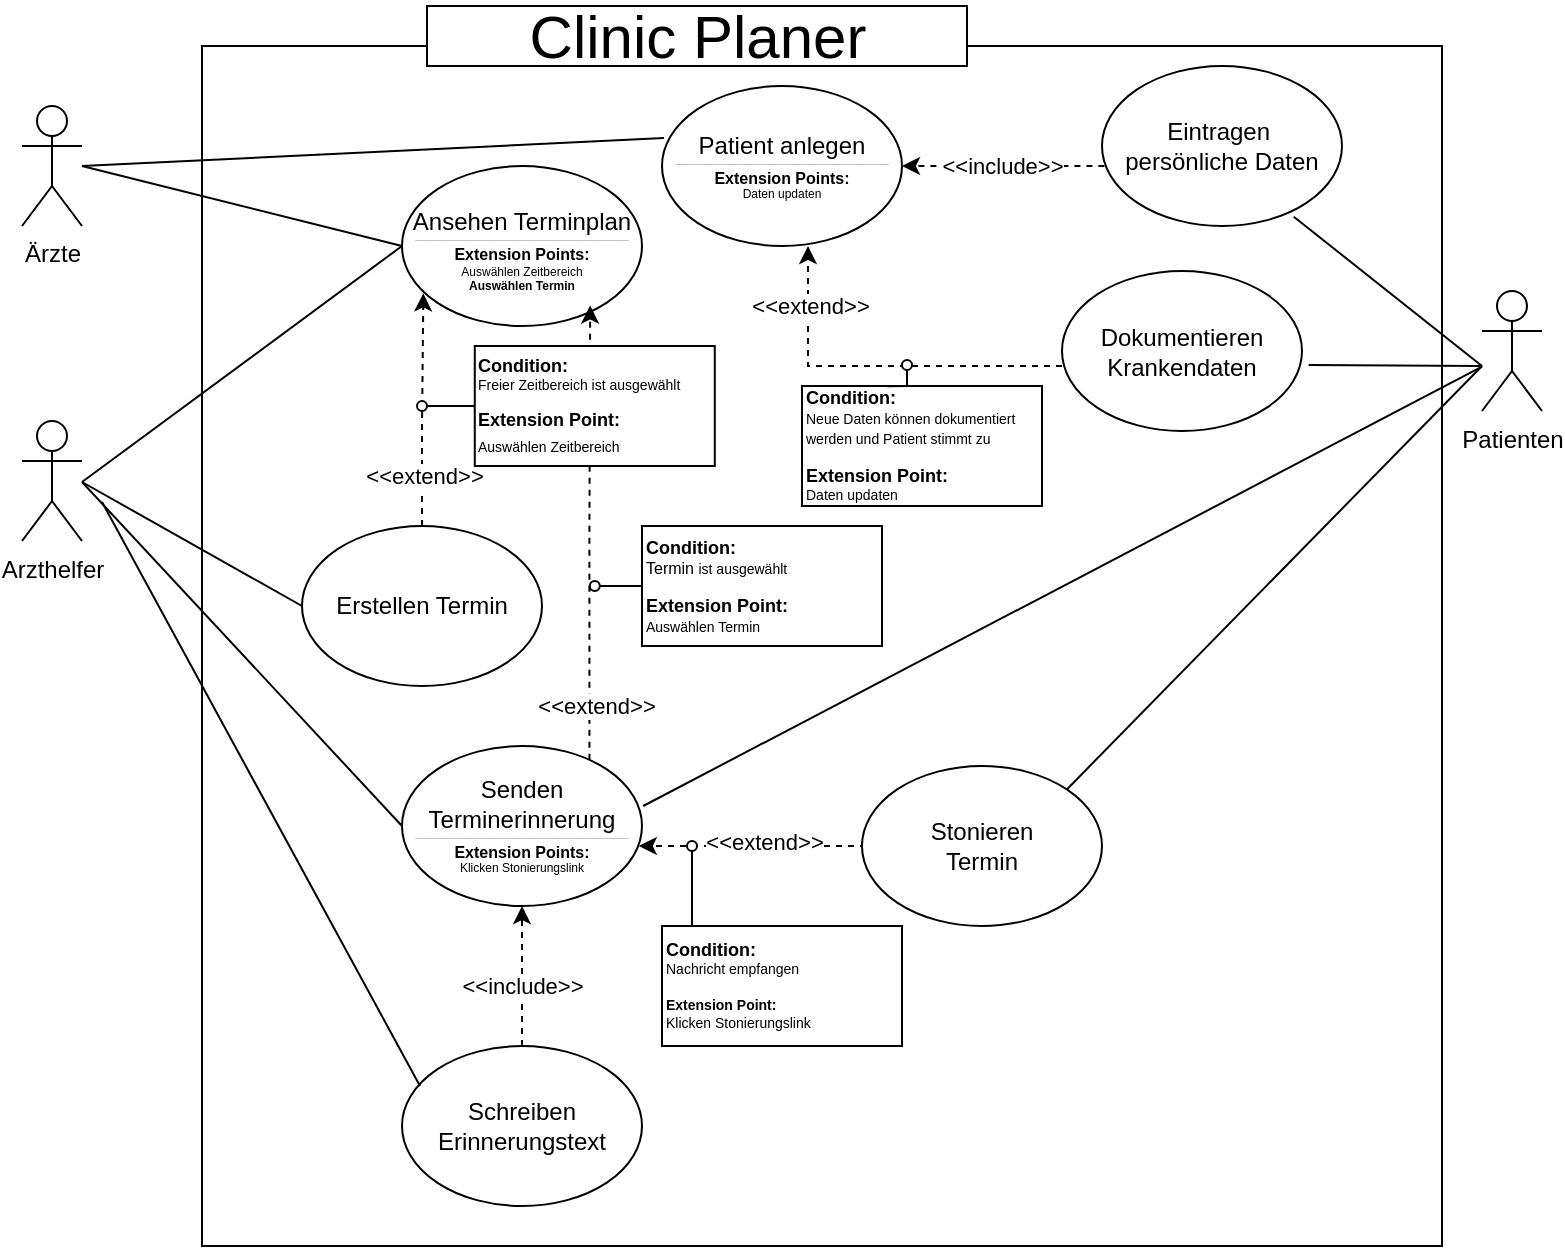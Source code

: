 <mxfile version="24.8.4">
  <diagram name="Seite-1" id="oarf-QwLsEqyTWUgvFz2">
    <mxGraphModel dx="2607" dy="1391" grid="1" gridSize="10" guides="1" tooltips="1" connect="1" arrows="1" fold="1" page="1" pageScale="1" pageWidth="827" pageHeight="1169" math="0" shadow="0">
      <root>
        <mxCell id="0" />
        <mxCell id="1" parent="0" />
        <mxCell id="82919RTnzpBTn2m8C5ln-11" value="" style="whiteSpace=wrap;html=1;aspect=2/1;imageAspect=0;fixedWidth=0;perimeter=none;resizeHeight=1;resizeWidth=1;movable=1;resizable=1;rotatable=1;deletable=1;editable=1;locked=0;connectable=1;" parent="1" vertex="1">
          <mxGeometry x="130" y="60" width="620" height="600" as="geometry" />
        </mxCell>
        <mxCell id="82919RTnzpBTn2m8C5ln-2" value="Ärzte" style="shape=umlActor;verticalLabelPosition=bottom;verticalAlign=top;html=1;outlineConnect=0;" parent="1" vertex="1">
          <mxGeometry x="40" y="90" width="30" height="60" as="geometry" />
        </mxCell>
        <mxCell id="-IJytWxuNdHcyxSEp-0i-5" value="Arzthelfer" style="shape=umlActor;verticalLabelPosition=bottom;verticalAlign=top;html=1;outlineConnect=0;" vertex="1" parent="1">
          <mxGeometry x="40" y="247.5" width="30" height="60" as="geometry" />
        </mxCell>
        <mxCell id="-IJytWxuNdHcyxSEp-0i-6" value="&lt;div style=&quot;line-height: 120%; padding-top: 4px;&quot;&gt;Ansehen Terminplan&lt;/div&gt;&lt;div style=&quot;font-size: 2px;&quot;&gt;________________________________________________________________________________________________&lt;/div&gt;&lt;div style=&quot;font-size: 2px;&quot;&gt;&lt;br&gt;&lt;/div&gt;&lt;div style=&quot;font-size: 6px;&quot;&gt;&lt;b&gt;&lt;font style=&quot;font-size: 8px;&quot;&gt;Extension Points:&lt;/font&gt;&lt;/b&gt;&lt;/div&gt;&lt;div style=&quot;font-size: 6px;&quot;&gt;Auswählen Zeitbereich&lt;/div&gt;&lt;div style=&quot;font-size: 6px;&quot;&gt;&lt;b&gt;Auswählen Termin&lt;br&gt;&lt;/b&gt;&lt;/div&gt;" style="ellipse;whiteSpace=wrap;html=1;" vertex="1" parent="1">
          <mxGeometry x="230" y="120" width="120" height="80" as="geometry" />
        </mxCell>
        <mxCell id="-IJytWxuNdHcyxSEp-0i-15" value="" style="endArrow=none;html=1;rounded=0;exitX=0;exitY=0.5;exitDx=0;exitDy=0;" edge="1" parent="1" source="-IJytWxuNdHcyxSEp-0i-6">
          <mxGeometry width="50" height="50" relative="1" as="geometry">
            <mxPoint x="280" y="110" as="sourcePoint" />
            <mxPoint x="70" y="120" as="targetPoint" />
          </mxGeometry>
        </mxCell>
        <mxCell id="-IJytWxuNdHcyxSEp-0i-16" value="" style="endArrow=none;html=1;rounded=0;entryX=0;entryY=0.5;entryDx=0;entryDy=0;" edge="1" parent="1" target="-IJytWxuNdHcyxSEp-0i-6">
          <mxGeometry width="50" height="50" relative="1" as="geometry">
            <mxPoint x="70" y="278" as="sourcePoint" />
            <mxPoint x="330" y="190" as="targetPoint" />
          </mxGeometry>
        </mxCell>
        <mxCell id="-IJytWxuNdHcyxSEp-0i-17" value="Erstellen Termin" style="ellipse;whiteSpace=wrap;html=1;" vertex="1" parent="1">
          <mxGeometry x="180" y="300" width="120" height="80" as="geometry" />
        </mxCell>
        <mxCell id="-IJytWxuNdHcyxSEp-0i-21" value="" style="endArrow=none;html=1;rounded=0;entryX=0;entryY=0.5;entryDx=0;entryDy=0;" edge="1" parent="1" target="-IJytWxuNdHcyxSEp-0i-17">
          <mxGeometry width="50" height="50" relative="1" as="geometry">
            <mxPoint x="70" y="278" as="sourcePoint" />
            <mxPoint x="330" y="190" as="targetPoint" />
          </mxGeometry>
        </mxCell>
        <mxCell id="-IJytWxuNdHcyxSEp-0i-22" style="edgeStyle=orthogonalEdgeStyle;rounded=0;orthogonalLoop=1;jettySize=auto;html=1;entryX=0.089;entryY=0.796;entryDx=0;entryDy=0;entryPerimeter=0;dashed=1;" edge="1" parent="1" source="-IJytWxuNdHcyxSEp-0i-17" target="-IJytWxuNdHcyxSEp-0i-6">
          <mxGeometry relative="1" as="geometry">
            <Array as="points" />
          </mxGeometry>
        </mxCell>
        <mxCell id="-IJytWxuNdHcyxSEp-0i-38" value="&amp;lt;&amp;lt;extend&amp;gt;&amp;gt;" style="edgeLabel;html=1;align=center;verticalAlign=middle;resizable=0;points=[];" vertex="1" connectable="0" parent="-IJytWxuNdHcyxSEp-0i-22">
          <mxGeometry x="-0.566" y="-1" relative="1" as="geometry">
            <mxPoint as="offset" />
          </mxGeometry>
        </mxCell>
        <mxCell id="-IJytWxuNdHcyxSEp-0i-31" value="" style="endArrow=none;html=1;rounded=0;" edge="1" parent="1" source="-IJytWxuNdHcyxSEp-0i-26" target="-IJytWxuNdHcyxSEp-0i-30">
          <mxGeometry width="50" height="50" relative="1" as="geometry">
            <mxPoint x="330" y="250" as="sourcePoint" />
            <mxPoint x="290" y="250" as="targetPoint" />
          </mxGeometry>
        </mxCell>
        <mxCell id="-IJytWxuNdHcyxSEp-0i-32" value="&lt;div&gt;&lt;div&gt;Senden Terminerinnerung&lt;/div&gt;&lt;div&gt;&lt;div style=&quot;font-size: 2px;&quot;&gt;________________________________________________________________________________________________&lt;/div&gt;&lt;div style=&quot;font-size: 2px;&quot;&gt;&lt;br&gt;&lt;/div&gt;&lt;div style=&quot;font-size: 6px;&quot;&gt;&lt;b&gt;&lt;font style=&quot;font-size: 8px;&quot;&gt;Extension Points:&lt;/font&gt;&lt;/b&gt;&lt;/div&gt;&lt;div style=&quot;font-size: 6px;&quot;&gt;&lt;font style=&quot;font-size: 6px;&quot;&gt;Klicken Stonierungslink&lt;/font&gt;&lt;/div&gt;&lt;/div&gt;&lt;/div&gt;" style="ellipse;whiteSpace=wrap;html=1;" vertex="1" parent="1">
          <mxGeometry x="230" y="410" width="120" height="80" as="geometry" />
        </mxCell>
        <mxCell id="-IJytWxuNdHcyxSEp-0i-33" value="" style="endArrow=none;html=1;rounded=0;exitX=0;exitY=0.5;exitDx=0;exitDy=0;" edge="1" parent="1" source="-IJytWxuNdHcyxSEp-0i-32">
          <mxGeometry width="50" height="50" relative="1" as="geometry">
            <mxPoint x="330" y="360" as="sourcePoint" />
            <mxPoint x="70" y="278" as="targetPoint" />
          </mxGeometry>
        </mxCell>
        <mxCell id="-IJytWxuNdHcyxSEp-0i-30" value="" style="ellipse;whiteSpace=wrap;html=1;aspect=fixed;" vertex="1" parent="1">
          <mxGeometry x="237.5" y="237.5" width="5" height="5" as="geometry" />
        </mxCell>
        <mxCell id="-IJytWxuNdHcyxSEp-0i-36" value="" style="endArrow=none;html=1;rounded=0;" edge="1" parent="1" target="-IJytWxuNdHcyxSEp-0i-26">
          <mxGeometry width="50" height="50" relative="1" as="geometry">
            <mxPoint x="330" y="250" as="sourcePoint" />
            <mxPoint x="243" y="250" as="targetPoint" />
          </mxGeometry>
        </mxCell>
        <mxCell id="-IJytWxuNdHcyxSEp-0i-39" style="edgeStyle=orthogonalEdgeStyle;rounded=0;orthogonalLoop=1;jettySize=auto;html=1;entryX=0.784;entryY=0.872;entryDx=0;entryDy=0;entryPerimeter=0;dashed=1;exitX=0.781;exitY=0.086;exitDx=0;exitDy=0;exitPerimeter=0;" edge="1" parent="1" source="-IJytWxuNdHcyxSEp-0i-32" target="-IJytWxuNdHcyxSEp-0i-6">
          <mxGeometry relative="1" as="geometry">
            <mxPoint x="325" y="421" as="sourcePoint" />
            <mxPoint x="328.75" y="194.0" as="targetPoint" />
            <Array as="points">
              <mxPoint x="324" y="305" />
              <mxPoint x="324" y="305" />
            </Array>
          </mxGeometry>
        </mxCell>
        <mxCell id="-IJytWxuNdHcyxSEp-0i-97" value="&amp;lt;&amp;lt;extend&amp;gt;&amp;gt;" style="edgeLabel;html=1;align=center;verticalAlign=middle;resizable=0;points=[];" vertex="1" connectable="0" parent="-IJytWxuNdHcyxSEp-0i-39">
          <mxGeometry x="-0.48" relative="1" as="geometry">
            <mxPoint x="3" y="32" as="offset" />
          </mxGeometry>
        </mxCell>
        <mxCell id="-IJytWxuNdHcyxSEp-0i-26" value="&lt;div align=&quot;left&quot; style=&quot;font-size: 8px;&quot;&gt;&lt;font style=&quot;font-size: 9px;&quot;&gt;&lt;b&gt;Condition: &lt;br&gt;&lt;/b&gt;&lt;/font&gt;&lt;/div&gt;&lt;div align=&quot;left&quot; style=&quot;font-size: 7px;&quot;&gt;&lt;font style=&quot;font-size: 7px;&quot;&gt;Freier Zeitbereich ist ausgewählt&lt;/font&gt;&lt;/div&gt;&lt;div align=&quot;left&quot; style=&quot;font-size: 7px;&quot;&gt;&lt;font style=&quot;font-size: 7px;&quot;&gt;&lt;br&gt;&lt;/font&gt;&lt;/div&gt;&lt;div align=&quot;left&quot; style=&quot;font-size: 8px;&quot;&gt;&lt;font style=&quot;font-size: 9px;&quot;&gt;&lt;b&gt;Extension Point:&lt;/b&gt;&lt;/font&gt;&lt;/div&gt;&lt;div align=&quot;left&quot; style=&quot;font-size: 11px;&quot;&gt;&lt;font style=&quot;font-size: 7px;&quot;&gt;Auswählen Zeitbereich&lt;/font&gt;&lt;/div&gt;" style="rounded=0;whiteSpace=wrap;html=1;align=left;" vertex="1" parent="1">
          <mxGeometry x="266.39" y="210" width="120" height="60" as="geometry" />
        </mxCell>
        <mxCell id="-IJytWxuNdHcyxSEp-0i-44" value="" style="endArrow=none;html=1;rounded=0;exitX=0;exitY=0.5;exitDx=0;exitDy=0;" edge="1" parent="1" target="-IJytWxuNdHcyxSEp-0i-45" source="-IJytWxuNdHcyxSEp-0i-41">
          <mxGeometry width="50" height="50" relative="1" as="geometry">
            <mxPoint x="276" y="250" as="sourcePoint" />
            <mxPoint x="300" y="260" as="targetPoint" />
          </mxGeometry>
        </mxCell>
        <mxCell id="-IJytWxuNdHcyxSEp-0i-45" value="" style="ellipse;whiteSpace=wrap;html=1;aspect=fixed;" vertex="1" parent="1">
          <mxGeometry x="323.89" y="327.5" width="5" height="5" as="geometry" />
        </mxCell>
        <mxCell id="-IJytWxuNdHcyxSEp-0i-50" value="&lt;div&gt;Patienten&lt;/div&gt;" style="shape=umlActor;verticalLabelPosition=bottom;verticalAlign=top;html=1;outlineConnect=0;" vertex="1" parent="1">
          <mxGeometry x="770" y="182.5" width="30" height="60" as="geometry" />
        </mxCell>
        <mxCell id="-IJytWxuNdHcyxSEp-0i-51" style="edgeStyle=orthogonalEdgeStyle;rounded=0;orthogonalLoop=1;jettySize=auto;html=1;dashed=1;exitX=0.5;exitY=0;exitDx=0;exitDy=0;" edge="1" parent="1" source="-IJytWxuNdHcyxSEp-0i-61">
          <mxGeometry relative="1" as="geometry">
            <mxPoint x="290" y="560" as="sourcePoint" />
            <mxPoint x="290" y="490" as="targetPoint" />
            <Array as="points" />
          </mxGeometry>
        </mxCell>
        <mxCell id="-IJytWxuNdHcyxSEp-0i-63" value="&amp;lt;&amp;lt;include&amp;gt;&amp;gt;" style="edgeLabel;html=1;align=center;verticalAlign=middle;resizable=0;points=[];" vertex="1" connectable="0" parent="-IJytWxuNdHcyxSEp-0i-51">
          <mxGeometry x="-0.646" relative="1" as="geometry">
            <mxPoint y="-18" as="offset" />
          </mxGeometry>
        </mxCell>
        <mxCell id="-IJytWxuNdHcyxSEp-0i-61" value="Schreiben&lt;div&gt;Erinnerungstext&lt;/div&gt;" style="ellipse;whiteSpace=wrap;html=1;" vertex="1" parent="1">
          <mxGeometry x="230" y="560" width="120" height="80" as="geometry" />
        </mxCell>
        <mxCell id="-IJytWxuNdHcyxSEp-0i-65" value="" style="endArrow=none;html=1;rounded=0;exitX=1.005;exitY=0.375;exitDx=0;exitDy=0;exitPerimeter=0;" edge="1" parent="1" source="-IJytWxuNdHcyxSEp-0i-32" target="-IJytWxuNdHcyxSEp-0i-50">
          <mxGeometry width="50" height="50" relative="1" as="geometry">
            <mxPoint x="420" y="360" as="sourcePoint" />
            <mxPoint x="470" y="310" as="targetPoint" />
          </mxGeometry>
        </mxCell>
        <mxCell id="-IJytWxuNdHcyxSEp-0i-41" value="&lt;div align=&quot;left&quot; style=&quot;font-size: 8px;&quot;&gt;&lt;font style=&quot;font-size: 9px;&quot;&gt;&lt;b&gt;Condition:&amp;nbsp; &lt;br&gt;&lt;/b&gt;&lt;/font&gt;&lt;/div&gt;&lt;div align=&quot;left&quot; style=&quot;font-size: 8px;&quot;&gt;Termin &lt;font style=&quot;font-size: 7px;&quot;&gt;ist ausgewählt&lt;/font&gt;&lt;/div&gt;&lt;div align=&quot;left&quot; style=&quot;font-size: 7px;&quot;&gt;&lt;font style=&quot;font-size: 7px;&quot;&gt;&lt;br&gt;&lt;/font&gt;&lt;/div&gt;&lt;div align=&quot;left&quot; style=&quot;font-size: 8px;&quot;&gt;&lt;font style=&quot;font-size: 9px;&quot;&gt;&lt;b&gt;Extension Point:&lt;/b&gt;&lt;/font&gt;&lt;/div&gt;&lt;div align=&quot;left&quot; style=&quot;font-size: 8px;&quot;&gt;&lt;font style=&quot;font-size: 7px;&quot;&gt;Auswählen Termin&lt;/font&gt;&lt;/div&gt;" style="rounded=0;whiteSpace=wrap;html=1;align=left;" vertex="1" parent="1">
          <mxGeometry x="350" y="300" width="120" height="60" as="geometry" />
        </mxCell>
        <mxCell id="-IJytWxuNdHcyxSEp-0i-66" value="&lt;div&gt;&lt;div&gt;Stonieren&lt;br&gt;Termin&lt;br&gt;&lt;/div&gt;&lt;/div&gt;" style="ellipse;whiteSpace=wrap;html=1;" vertex="1" parent="1">
          <mxGeometry x="460" y="420" width="120" height="80" as="geometry" />
        </mxCell>
        <mxCell id="-IJytWxuNdHcyxSEp-0i-67" style="edgeStyle=orthogonalEdgeStyle;rounded=0;orthogonalLoop=1;jettySize=auto;html=1;dashed=1;entryX=0.992;entryY=0.575;entryDx=0;entryDy=0;entryPerimeter=0;" edge="1" parent="1">
          <mxGeometry relative="1" as="geometry">
            <mxPoint x="460" y="458" as="sourcePoint" />
            <mxPoint x="348.44" y="459.5" as="targetPoint" />
            <Array as="points">
              <mxPoint x="460" y="460" />
              <mxPoint x="348" y="460" />
            </Array>
          </mxGeometry>
        </mxCell>
        <mxCell id="-IJytWxuNdHcyxSEp-0i-68" value="&amp;lt;&amp;lt;extend&amp;gt;&amp;gt;" style="edgeLabel;html=1;align=center;verticalAlign=middle;resizable=0;points=[];" vertex="1" connectable="0" parent="-IJytWxuNdHcyxSEp-0i-67">
          <mxGeometry x="0.074" y="-3" relative="1" as="geometry">
            <mxPoint x="10" y="1" as="offset" />
          </mxGeometry>
        </mxCell>
        <mxCell id="-IJytWxuNdHcyxSEp-0i-69" value="&lt;div align=&quot;left&quot; style=&quot;font-size: 8px;&quot;&gt;&lt;font style=&quot;font-size: 9px;&quot;&gt;&lt;b&gt;Condition:&amp;nbsp; &lt;br&gt;&lt;/b&gt;&lt;/font&gt;&lt;/div&gt;&lt;div align=&quot;left&quot; style=&quot;font-size: 7px;&quot;&gt;&lt;font style=&quot;font-size: 7px;&quot;&gt;Nachricht empfangen&lt;br&gt;&lt;/font&gt;&lt;/div&gt;&lt;div align=&quot;left&quot; style=&quot;font-size: 7px;&quot;&gt;&lt;font style=&quot;font-size: 7px;&quot;&gt;&lt;br&gt;&lt;/font&gt;&lt;/div&gt;&lt;div align=&quot;left&quot; style=&quot;font-size: 8px;&quot;&gt;&lt;font style=&quot;font-size: 7px;&quot;&gt;&lt;b&gt;Extension Point:&lt;br&gt;&lt;/b&gt;Klicken Stonierungslink&lt;b&gt;&lt;br&gt;&lt;/b&gt;&lt;/font&gt;&lt;/div&gt;" style="rounded=0;whiteSpace=wrap;html=1;align=left;" vertex="1" parent="1">
          <mxGeometry x="360" y="500" width="120" height="60" as="geometry" />
        </mxCell>
        <mxCell id="-IJytWxuNdHcyxSEp-0i-77" style="edgeStyle=orthogonalEdgeStyle;rounded=0;orthogonalLoop=1;jettySize=auto;html=1;endArrow=none;endFill=0;" edge="1" parent="1" source="-IJytWxuNdHcyxSEp-0i-71">
          <mxGeometry relative="1" as="geometry">
            <mxPoint x="375" y="500" as="targetPoint" />
          </mxGeometry>
        </mxCell>
        <mxCell id="-IJytWxuNdHcyxSEp-0i-71" value="" style="ellipse;whiteSpace=wrap;html=1;aspect=fixed;" vertex="1" parent="1">
          <mxGeometry x="372.5" y="457.5" width="5" height="5" as="geometry" />
        </mxCell>
        <mxCell id="-IJytWxuNdHcyxSEp-0i-81" value="&lt;div&gt;Patient anlegen&lt;/div&gt;&lt;div style=&quot;font-size: 2px;&quot;&gt;________________________________________________________________________________________________&lt;/div&gt;&lt;div style=&quot;font-size: 2px;&quot;&gt;&lt;br&gt;&lt;/div&gt;&lt;div style=&quot;font-size: 6px;&quot;&gt;&lt;b&gt;&lt;font style=&quot;font-size: 8px;&quot;&gt;Extension Points:&lt;/font&gt;&lt;/b&gt;&lt;/div&gt;&lt;div style=&quot;font-size: 6px;&quot;&gt;Daten updaten&lt;br&gt;&lt;/div&gt;" style="ellipse;whiteSpace=wrap;html=1;" vertex="1" parent="1">
          <mxGeometry x="360" y="80" width="120" height="80" as="geometry" />
        </mxCell>
        <mxCell id="-IJytWxuNdHcyxSEp-0i-1" value="&lt;font style=&quot;font-size: 30px;&quot;&gt;Clinic Planer&lt;/font&gt;" style="text;html=1;align=center;verticalAlign=middle;whiteSpace=wrap;rounded=0;fillColor=default;strokeColor=default;" vertex="1" parent="1">
          <mxGeometry x="242.5" y="40" width="270" height="30" as="geometry" />
        </mxCell>
        <mxCell id="-IJytWxuNdHcyxSEp-0i-82" value="" style="endArrow=none;html=1;rounded=0;exitX=0.008;exitY=0.325;exitDx=0;exitDy=0;exitPerimeter=0;" edge="1" parent="1" source="-IJytWxuNdHcyxSEp-0i-81">
          <mxGeometry width="50" height="50" relative="1" as="geometry">
            <mxPoint x="240" y="170" as="sourcePoint" />
            <mxPoint x="70" y="120" as="targetPoint" />
          </mxGeometry>
        </mxCell>
        <mxCell id="-IJytWxuNdHcyxSEp-0i-88" value="&lt;div&gt;Eintragen&amp;nbsp;&lt;/div&gt;&lt;div&gt;persönliche Daten&lt;/div&gt;" style="ellipse;whiteSpace=wrap;html=1;" vertex="1" parent="1">
          <mxGeometry x="580" y="70" width="120" height="80" as="geometry" />
        </mxCell>
        <mxCell id="-IJytWxuNdHcyxSEp-0i-91" style="edgeStyle=orthogonalEdgeStyle;rounded=0;orthogonalLoop=1;jettySize=auto;html=1;dashed=1;exitX=0.01;exitY=0.625;exitDx=0;exitDy=0;exitPerimeter=0;" edge="1" parent="1" source="-IJytWxuNdHcyxSEp-0i-88">
          <mxGeometry relative="1" as="geometry">
            <mxPoint x="560" y="120" as="sourcePoint" />
            <mxPoint x="480" y="120" as="targetPoint" />
            <Array as="points" />
          </mxGeometry>
        </mxCell>
        <mxCell id="-IJytWxuNdHcyxSEp-0i-92" value="&amp;lt;&amp;lt;include&amp;gt;&amp;gt;" style="edgeLabel;html=1;align=center;verticalAlign=middle;resizable=0;points=[];" vertex="1" connectable="0" parent="-IJytWxuNdHcyxSEp-0i-91">
          <mxGeometry x="-0.646" relative="1" as="geometry">
            <mxPoint x="-33" as="offset" />
          </mxGeometry>
        </mxCell>
        <mxCell id="-IJytWxuNdHcyxSEp-0i-95" value="" style="endArrow=none;html=1;rounded=0;exitX=1;exitY=0;exitDx=0;exitDy=0;" edge="1" parent="1" source="-IJytWxuNdHcyxSEp-0i-66">
          <mxGeometry width="50" height="50" relative="1" as="geometry">
            <mxPoint x="361" y="450" as="sourcePoint" />
            <mxPoint x="770" y="220" as="targetPoint" />
          </mxGeometry>
        </mxCell>
        <mxCell id="-IJytWxuNdHcyxSEp-0i-96" value="" style="endArrow=none;html=1;rounded=0;entryX=0.799;entryY=0.942;entryDx=0;entryDy=0;entryPerimeter=0;" edge="1" parent="1" target="-IJytWxuNdHcyxSEp-0i-88">
          <mxGeometry width="50" height="50" relative="1" as="geometry">
            <mxPoint x="770" y="220" as="sourcePoint" />
            <mxPoint x="680" y="180" as="targetPoint" />
          </mxGeometry>
        </mxCell>
        <mxCell id="-IJytWxuNdHcyxSEp-0i-98" value="&lt;div&gt;Dokumentieren &lt;br&gt;&lt;/div&gt;&lt;div&gt;Krankendaten&lt;/div&gt;" style="ellipse;whiteSpace=wrap;html=1;" vertex="1" parent="1">
          <mxGeometry x="560" y="172.5" width="120" height="80" as="geometry" />
        </mxCell>
        <mxCell id="-IJytWxuNdHcyxSEp-0i-99" value="" style="endArrow=none;html=1;rounded=0;entryX=1.028;entryY=0.588;entryDx=0;entryDy=0;entryPerimeter=0;" edge="1" parent="1" target="-IJytWxuNdHcyxSEp-0i-98">
          <mxGeometry width="50" height="50" relative="1" as="geometry">
            <mxPoint x="770" y="220" as="sourcePoint" />
            <mxPoint x="686" y="155" as="targetPoint" />
          </mxGeometry>
        </mxCell>
        <mxCell id="-IJytWxuNdHcyxSEp-0i-100" value="" style="endArrow=none;html=1;rounded=0;" edge="1" parent="1">
          <mxGeometry width="50" height="50" relative="1" as="geometry">
            <mxPoint x="239" y="580" as="sourcePoint" />
            <mxPoint x="80" y="288" as="targetPoint" />
          </mxGeometry>
        </mxCell>
        <mxCell id="-IJytWxuNdHcyxSEp-0i-101" style="edgeStyle=orthogonalEdgeStyle;rounded=0;orthogonalLoop=1;jettySize=auto;html=1;entryX=0.784;entryY=0.872;entryDx=0;entryDy=0;entryPerimeter=0;dashed=1;exitX=0;exitY=0.594;exitDx=0;exitDy=0;exitPerimeter=0;" edge="1" parent="1" source="-IJytWxuNdHcyxSEp-0i-98">
          <mxGeometry relative="1" as="geometry">
            <mxPoint x="490" y="220" as="sourcePoint" />
            <mxPoint x="433" y="160" as="targetPoint" />
            <Array as="points">
              <mxPoint x="433" y="220" />
            </Array>
          </mxGeometry>
        </mxCell>
        <mxCell id="-IJytWxuNdHcyxSEp-0i-102" value="&amp;lt;&amp;lt;extend&amp;gt;&amp;gt;" style="edgeLabel;html=1;align=center;verticalAlign=middle;resizable=0;points=[];" vertex="1" connectable="0" parent="-IJytWxuNdHcyxSEp-0i-101">
          <mxGeometry x="-0.48" relative="1" as="geometry">
            <mxPoint x="-78" y="-30" as="offset" />
          </mxGeometry>
        </mxCell>
        <mxCell id="-IJytWxuNdHcyxSEp-0i-103" value="&lt;div align=&quot;left&quot; style=&quot;font-size: 8px;&quot;&gt;&lt;font style=&quot;font-size: 9px;&quot;&gt;&lt;b&gt;Condition:&amp;nbsp; &lt;br&gt;&lt;/b&gt;&lt;/font&gt;&lt;/div&gt;&lt;div align=&quot;left&quot; style=&quot;font-size: 8px;&quot;&gt;&lt;font style=&quot;font-size: 7px;&quot;&gt;Neue Daten können dokumentiert werden und Patient stimmt zu&lt;/font&gt; &lt;br&gt;&lt;/div&gt;&lt;div align=&quot;left&quot; style=&quot;font-size: 7px;&quot;&gt;&lt;font style=&quot;font-size: 7px;&quot;&gt;&lt;br&gt;&lt;/font&gt;&lt;/div&gt;&lt;div align=&quot;left&quot; style=&quot;font-size: 8px;&quot;&gt;&lt;font style=&quot;font-size: 9px;&quot;&gt;&lt;b&gt;Extension Point:&lt;/b&gt;&lt;/font&gt;&lt;/div&gt;&lt;div align=&quot;left&quot; style=&quot;font-size: 8px;&quot;&gt;&lt;font style=&quot;font-size: 7px;&quot;&gt;Daten updaten&lt;br&gt;&lt;/font&gt;&lt;/div&gt;" style="rounded=0;whiteSpace=wrap;html=1;align=left;" vertex="1" parent="1">
          <mxGeometry x="430" y="230" width="120" height="60" as="geometry" />
        </mxCell>
        <mxCell id="-IJytWxuNdHcyxSEp-0i-109" value="" style="edgeStyle=orthogonalEdgeStyle;rounded=0;orthogonalLoop=1;jettySize=auto;html=1;entryX=0.355;entryY=0.003;entryDx=0;entryDy=0;entryPerimeter=0;endArrow=none;endFill=0;exitX=0.5;exitY=1;exitDx=0;exitDy=0;" edge="1" parent="1" source="-IJytWxuNdHcyxSEp-0i-104" target="-IJytWxuNdHcyxSEp-0i-103">
          <mxGeometry relative="1" as="geometry">
            <mxPoint x="485.5" y="222" as="sourcePoint" />
            <mxPoint x="485.48" y="229.64" as="targetPoint" />
            <Array as="points">
              <mxPoint x="483" y="230" />
              <mxPoint x="483" y="230" />
            </Array>
          </mxGeometry>
        </mxCell>
        <mxCell id="-IJytWxuNdHcyxSEp-0i-104" value="" style="ellipse;whiteSpace=wrap;html=1;aspect=fixed;" vertex="1" parent="1">
          <mxGeometry x="480" y="217" width="5" height="5" as="geometry" />
        </mxCell>
      </root>
    </mxGraphModel>
  </diagram>
</mxfile>
